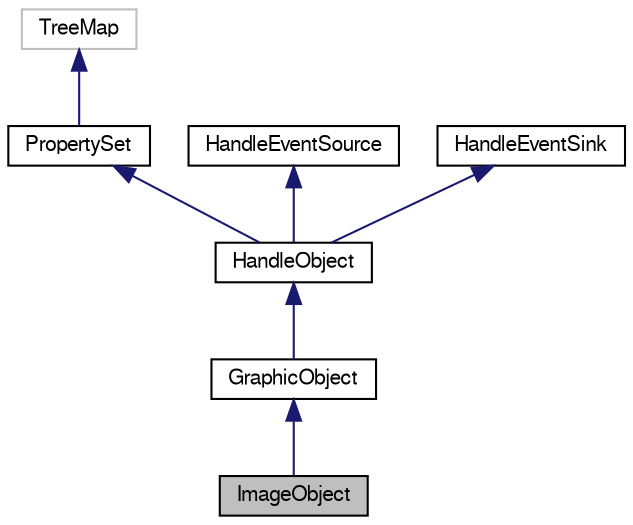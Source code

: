 digraph G
{
  edge [fontname="FreeSans",fontsize="10",labelfontname="FreeSans",labelfontsize="10"];
  node [fontname="FreeSans",fontsize="10",shape=record];
  Node1 [label="ImageObject",height=0.2,width=0.4,color="black", fillcolor="grey75", style="filled" fontcolor="black"];
  Node2 -> Node1 [dir="back",color="midnightblue",fontsize="10",style="solid",fontname="FreeSans"];
  Node2 [label="GraphicObject",height=0.2,width=0.4,color="black", fillcolor="white", style="filled",URL="$classorg_1_1octave_1_1graphics_1_1_graphic_object.html"];
  Node3 -> Node2 [dir="back",color="midnightblue",fontsize="10",style="solid",fontname="FreeSans"];
  Node3 [label="HandleObject",height=0.2,width=0.4,color="black", fillcolor="white", style="filled",URL="$classorg_1_1octave_1_1graphics_1_1_handle_object.html",tooltip="Base class for handle-based graphics."];
  Node4 -> Node3 [dir="back",color="midnightblue",fontsize="10",style="solid",fontname="FreeSans"];
  Node4 [label="PropertySet",height=0.2,width=0.4,color="black", fillcolor="white", style="filled",URL="$classorg_1_1octave_1_1graphics_1_1_property_set.html"];
  Node5 -> Node4 [dir="back",color="midnightblue",fontsize="10",style="solid",fontname="FreeSans"];
  Node5 [label="TreeMap",height=0.2,width=0.4,color="grey75", fillcolor="white", style="filled"];
  Node6 -> Node3 [dir="back",color="midnightblue",fontsize="10",style="solid",fontname="FreeSans"];
  Node6 [label="HandleEventSource",height=0.2,width=0.4,color="black", fillcolor="white", style="filled",URL="$interfaceorg_1_1octave_1_1graphics_1_1_handle_event_source.html"];
  Node7 -> Node3 [dir="back",color="midnightblue",fontsize="10",style="solid",fontname="FreeSans"];
  Node7 [label="HandleEventSink",height=0.2,width=0.4,color="black", fillcolor="white", style="filled",URL="$interfaceorg_1_1octave_1_1graphics_1_1_handle_event_sink.html"];
}
